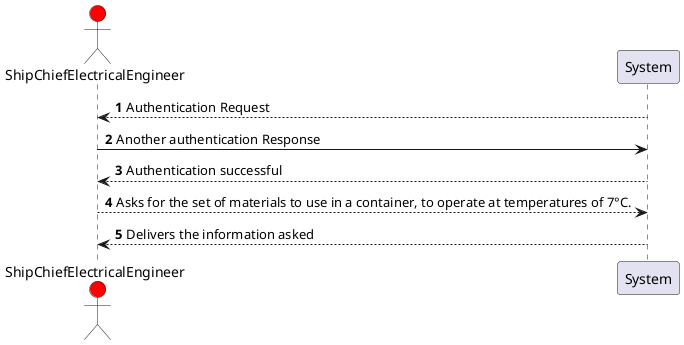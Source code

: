 @startuml
autonumber

actor ShipChiefElectricalEngineer #red

System --> ShipChiefElectricalEngineer: Authentication Request
ShipChiefElectricalEngineer -> System : Another authentication Response
System --> ShipChiefElectricalEngineer : Authentication successful
ShipChiefElectricalEngineer --> System : Asks for the set of materials to use in a container, to operate at temperatures of 7°C.
System --> ShipChiefElectricalEngineer : Delivers the information asked

@enduml